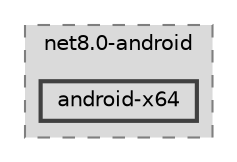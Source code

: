 digraph "obj/Debug/net8.0-android/android-x64"
{
 // LATEX_PDF_SIZE
  bgcolor="transparent";
  edge [fontname=Helvetica,fontsize=10,labelfontname=Helvetica,labelfontsize=10];
  node [fontname=Helvetica,fontsize=10,shape=box,height=0.2,width=0.4];
  compound=true
  subgraph clusterdir_22cef7f5bf3416dbcfd566c3ad61f21f {
    graph [ bgcolor="#dadada", pencolor="grey50", label="net8.0-android", fontname=Helvetica,fontsize=10 style="filled,dashed", URL="dir_22cef7f5bf3416dbcfd566c3ad61f21f.html",tooltip=""]
  dir_c825b3633dcabdde6fe3b863057cf84c [label="android-x64", fillcolor="#dadada", color="grey25", style="filled,bold", URL="dir_c825b3633dcabdde6fe3b863057cf84c.html",tooltip=""];
  }
}
